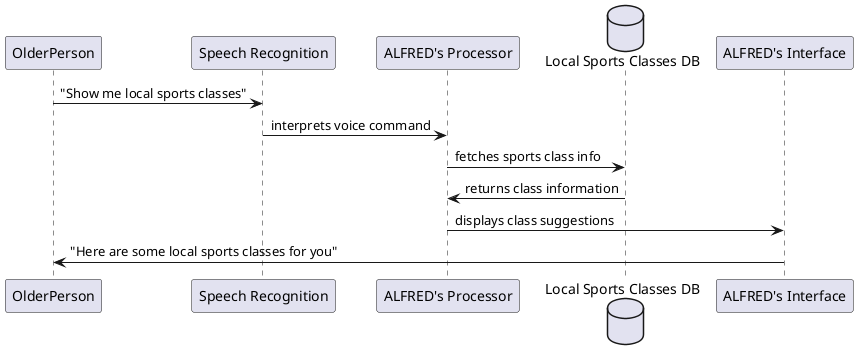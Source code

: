 @startuml

participant OlderPerson as user
participant "Speech Recognition" as sr
participant "ALFRED's Processor" as app
database "Local Sports Classes DB" as db
participant "ALFRED's Interface" as ui

user -> sr : "Show me local sports classes"
sr -> app : interprets voice command
app -> db : fetches sports class info
db -> app : returns class information
app -> ui : displays class suggestions
ui -> user : "Here are some local sports classes for you"

@enduml